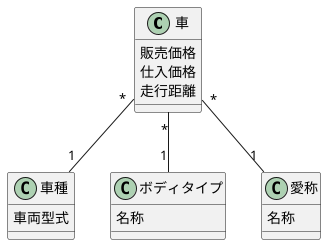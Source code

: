 @startuml

class 車 {
  販売価格
  仕入価格
  走行距離
}

class 車種 {
  車両型式
}

class ボディタイプ {
  名称
}

class 愛称 {
  名称
}

車 "*"--"1" 車種
車 "*"--"1" ボディタイプ
車 "*"--"1" 愛称

@enduml
